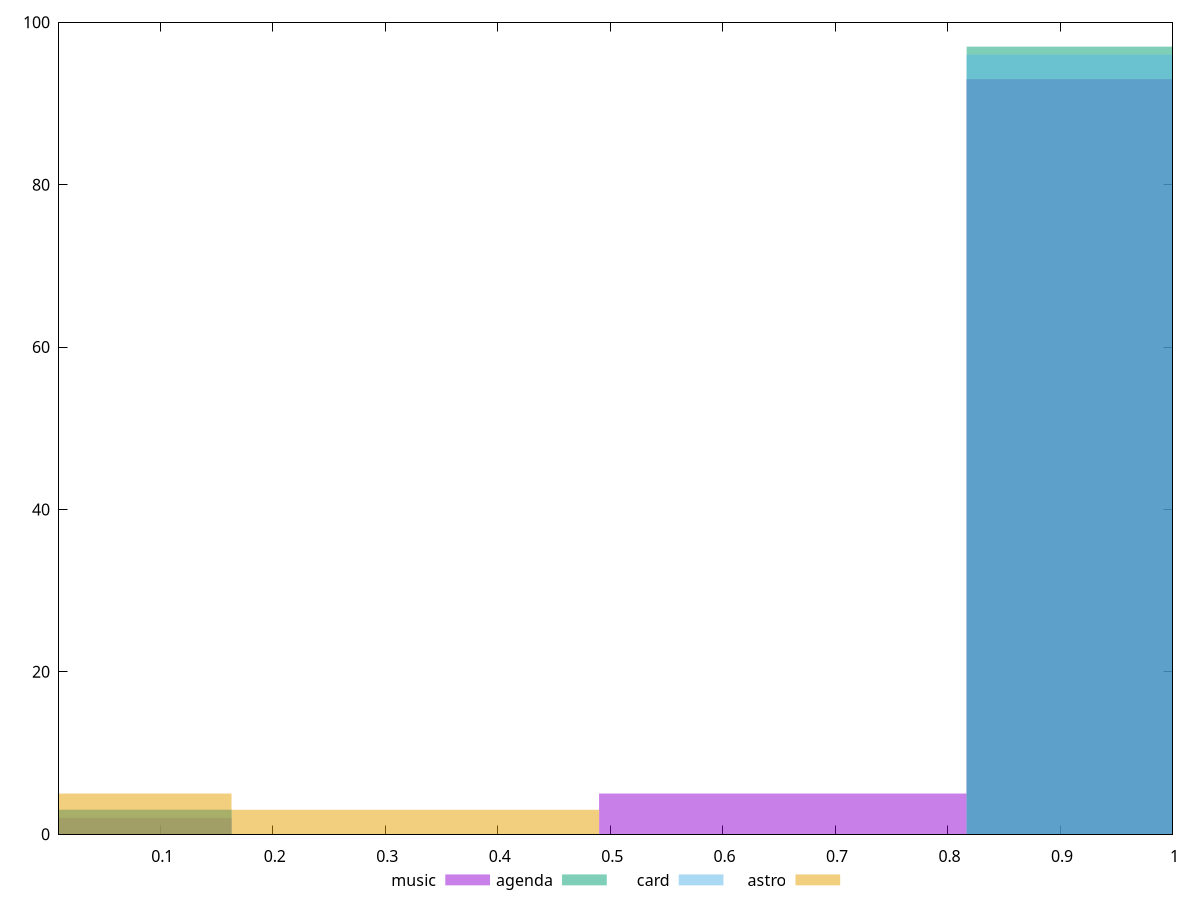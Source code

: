 reset

$music <<EOF
0 2
0.9803567359884563 93
0.6535711573256375 5
EOF

$agenda <<EOF
0 3
0.9803567359884563 97
EOF

$card <<EOF
0 3
0.9803567359884563 96
EOF

$astro <<EOF
0 5
0.32678557866281877 3
EOF

set key outside below
set boxwidth 0.32678557866281877
set xrange [0.01:1]
set yrange [0:100]
set trange [0:100]
set style fill transparent solid 0.5 noborder
set terminal svg size 640, 520 enhanced background rgb 'white'
set output "report/report_00029_2021-02-24T13-36-40.390Z/speed-index/comparison/histogram/all_score.svg"

plot $music title "music" with boxes, \
     $agenda title "agenda" with boxes, \
     $card title "card" with boxes, \
     $astro title "astro" with boxes

reset

